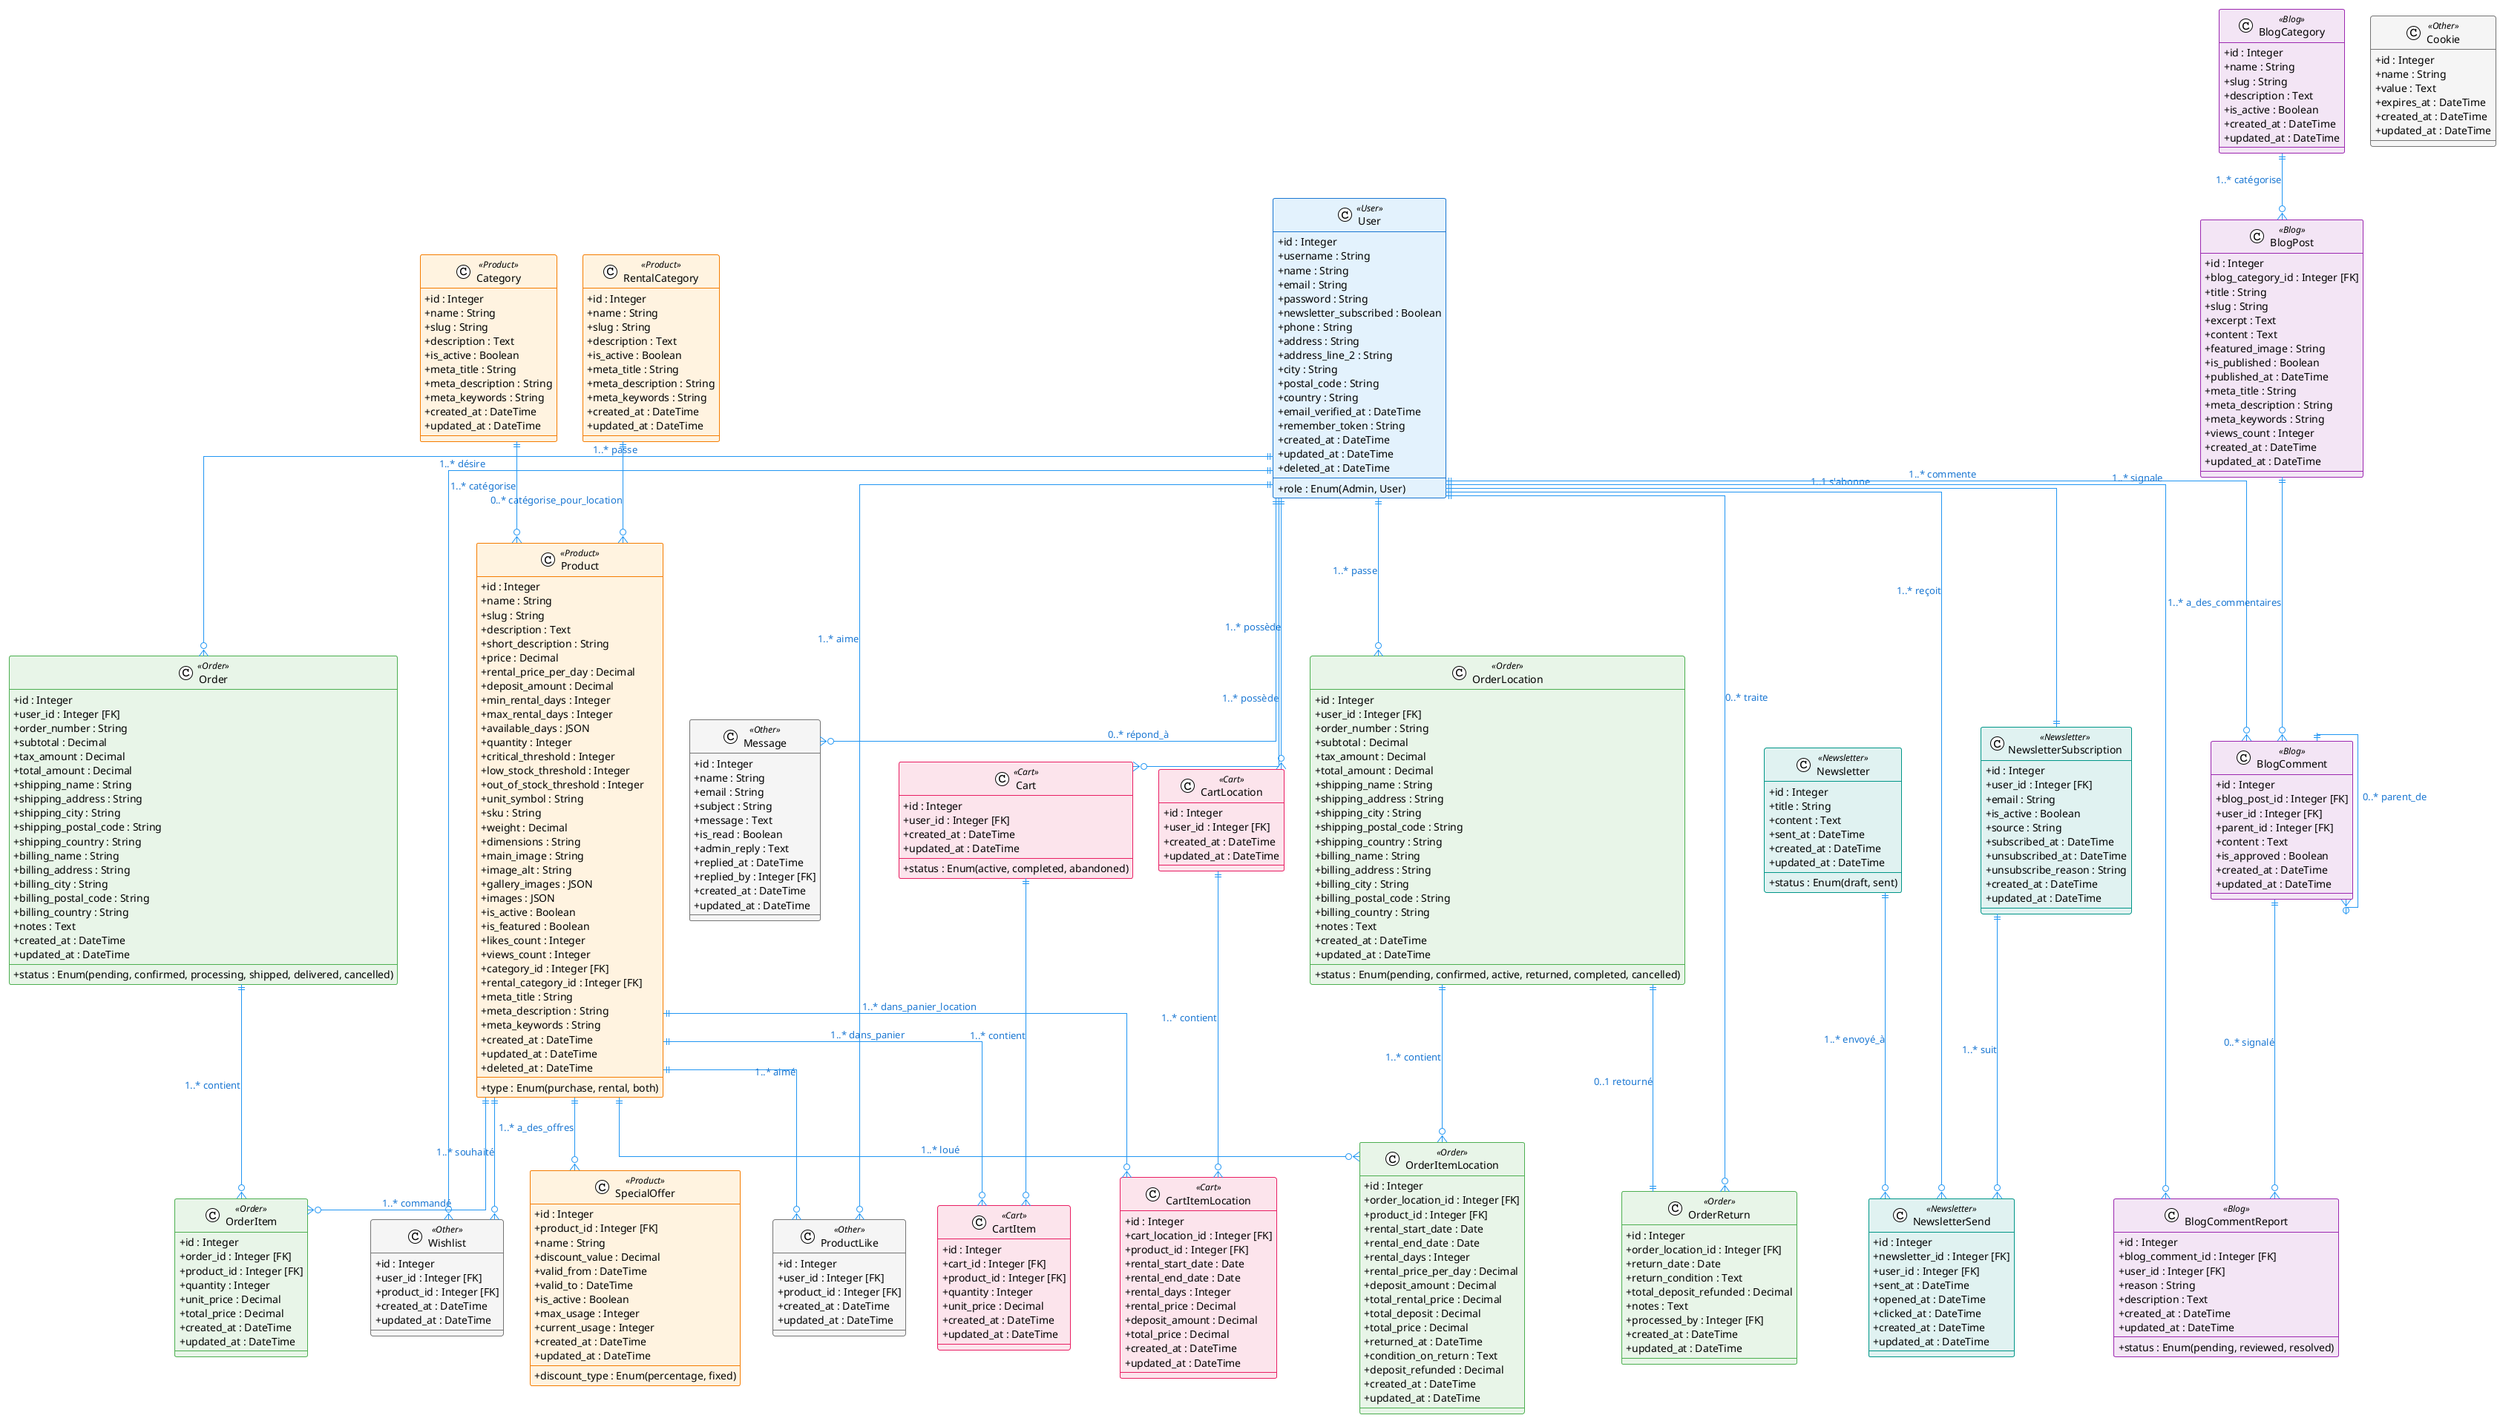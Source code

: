 @startuml FarmShop_ClassDiagram

!theme plain
skinparam linetype ortho
skinparam classAttributeIconSize 0

' Configuration des couleurs
skinparam class {
    BackgroundColor<<User>> #E3F2FD
    BorderColor<<User>> #1976D2
    BackgroundColor<<Product>> #FFF3E0
    BorderColor<<Product>> #F57C00
    BackgroundColor<<Order>> #E8F5E8
    BorderColor<<Order>> #4CAF50
    BackgroundColor<<Cart>> #FCE4EC
    BorderColor<<Cart>> #E91E63
    BackgroundColor<<Blog>> #F3E5F5
    BorderColor<<Blog>> #9C27B0
    BackgroundColor<<Newsletter>> #E0F2F1
    BorderColor<<Newsletter>> #009688
    BackgroundColor<<Other>> #F5F5F5
    BorderColor<<Other>> #757575
}

skinparam arrow {
    Color #2196F3
    FontColor #1976D2
}

' ============================
' UTILISATEURS & AUTHENTIFICATION
' ============================

class User <<User>> {
  + id : Integer
  + username : String
  + name : String  
  + email : String
  + password : String
  + role : Enum(Admin, User)
  + newsletter_subscribed : Boolean
  + phone : String
  + address : String
  + address_line_2 : String
  + city : String
  + postal_code : String
  + country : String
  + email_verified_at : DateTime
  + remember_token : String
  + created_at : DateTime
  + updated_at : DateTime
  + deleted_at : DateTime
}

' ============================
' CATALOGUE PRODUITS
' ============================

class Category <<Product>> {
  + id : Integer
  + name : String
  + slug : String
  + description : Text
  + is_active : Boolean
  + meta_title : String
  + meta_description : String
  + meta_keywords : String
  + created_at : DateTime
  + updated_at : DateTime
}

class RentalCategory <<Product>> {
  + id : Integer
  + name : String
  + slug : String
  + description : Text
  + is_active : Boolean
  + meta_title : String
  + meta_description : String
  + meta_keywords : String
  + created_at : DateTime
  + updated_at : DateTime
}

class Product <<Product>> {
  + id : Integer
  + name : String
  + slug : String
  + description : Text
  + short_description : String
  + price : Decimal
  + rental_price_per_day : Decimal
  + deposit_amount : Decimal
  + min_rental_days : Integer
  + max_rental_days : Integer
  + available_days : JSON
  + type : Enum(purchase, rental, both)
  + quantity : Integer
  + critical_threshold : Integer
  + low_stock_threshold : Integer
  + out_of_stock_threshold : Integer
  + unit_symbol : String
  + sku : String
  + weight : Decimal
  + dimensions : String
  + main_image : String
  + image_alt : String
  + gallery_images : JSON
  + images : JSON
  + is_active : Boolean
  + is_featured : Boolean
  + likes_count : Integer
  + views_count : Integer
  + category_id : Integer [FK]
  + rental_category_id : Integer [FK]
  + meta_title : String
  + meta_description : String
  + meta_keywords : String
  + created_at : DateTime
  + updated_at : DateTime
  + deleted_at : DateTime
}

class SpecialOffer <<Product>> {
  + id : Integer
  + product_id : Integer [FK]
  + name : String
  + discount_type : Enum(percentage, fixed)
  + discount_value : Decimal
  + valid_from : DateTime
  + valid_to : DateTime
  + is_active : Boolean
  + max_usage : Integer
  + current_usage : Integer
  + created_at : DateTime
  + updated_at : DateTime
}

' ============================
' INTERACTIONS UTILISATEUR-PRODUIT
' ============================

class Wishlist <<Other>> {
  + id : Integer
  + user_id : Integer [FK]
  + product_id : Integer [FK]
  + created_at : DateTime
  + updated_at : DateTime
}

class ProductLike <<Other>> {
  + id : Integer
  + user_id : Integer [FK]
  + product_id : Integer [FK]
  + created_at : DateTime
  + updated_at : DateTime
}

' ============================
' PANIER & COMMANDES
' ============================

class Cart <<Cart>> {
  + id : Integer
  + user_id : Integer [FK]
  + status : Enum(active, completed, abandoned)
  + created_at : DateTime
  + updated_at : DateTime
}

class CartItem <<Cart>> {
  + id : Integer
  + cart_id : Integer [FK]
  + product_id : Integer [FK]
  + quantity : Integer
  + unit_price : Decimal
  + created_at : DateTime
  + updated_at : DateTime
}

class CartLocation <<Cart>> {
  + id : Integer
  + user_id : Integer [FK]
  + created_at : DateTime
  + updated_at : DateTime
}

class CartItemLocation <<Cart>> {
  + id : Integer
  + cart_location_id : Integer [FK]
  + product_id : Integer [FK]
  + rental_start_date : Date
  + rental_end_date : Date
  + rental_days : Integer
  + rental_price : Decimal
  + deposit_amount : Decimal
  + total_price : Decimal
  + created_at : DateTime
  + updated_at : DateTime
}

class Order <<Order>> {
  + id : Integer
  + user_id : Integer [FK]
  + order_number : String
  + status : Enum(pending, confirmed, processing, shipped, delivered, cancelled)
  + subtotal : Decimal
  + tax_amount : Decimal
  + total_amount : Decimal
  + shipping_name : String
  + shipping_address : String
  + shipping_city : String
  + shipping_postal_code : String
  + shipping_country : String
  + billing_name : String
  + billing_address : String
  + billing_city : String
  + billing_postal_code : String
  + billing_country : String
  + notes : Text
  + created_at : DateTime
  + updated_at : DateTime
}

class OrderItem <<Order>> {
  + id : Integer
  + order_id : Integer [FK]
  + product_id : Integer [FK]
  + quantity : Integer
  + unit_price : Decimal
  + total_price : Decimal
  + created_at : DateTime
  + updated_at : DateTime
}

class OrderLocation <<Order>> {
  + id : Integer
  + user_id : Integer [FK]
  + order_number : String
  + status : Enum(pending, confirmed, active, returned, completed, cancelled)
  + subtotal : Decimal
  + tax_amount : Decimal
  + total_amount : Decimal
  + shipping_name : String
  + shipping_address : String
  + shipping_city : String
  + shipping_postal_code : String
  + shipping_country : String
  + billing_name : String
  + billing_address : String
  + billing_city : String
  + billing_postal_code : String
  + billing_country : String
  + notes : Text
  + created_at : DateTime
  + updated_at : DateTime
}

class OrderItemLocation <<Order>> {
  + id : Integer
  + order_location_id : Integer [FK]
  + product_id : Integer [FK]
  + rental_start_date : Date
  + rental_end_date : Date
  + rental_days : Integer
  + rental_price_per_day : Decimal
  + deposit_amount : Decimal
  + total_rental_price : Decimal
  + total_deposit : Decimal
  + total_price : Decimal
  + returned_at : DateTime
  + condition_on_return : Text
  + deposit_refunded : Decimal
  + created_at : DateTime
  + updated_at : DateTime
}

class OrderReturn <<Order>> {
  + id : Integer
  + order_location_id : Integer [FK]
  + return_date : Date
  + return_condition : Text
  + total_deposit_refunded : Decimal
  + notes : Text
  + processed_by : Integer [FK]
  + created_at : DateTime
  + updated_at : DateTime
}

' ============================
' NEWSLETTER & COMMUNICATIONS
' ============================

class Newsletter <<Newsletter>> {
  + id : Integer
  + title : String
  + content : Text
  + status : Enum(draft, sent)
  + sent_at : DateTime
  + created_at : DateTime
  + updated_at : DateTime
}

class NewsletterSubscription <<Newsletter>> {
  + id : Integer
  + user_id : Integer [FK]
  + email : String
  + is_active : Boolean
  + source : String
  + subscribed_at : DateTime
  + unsubscribed_at : DateTime
  + unsubscribe_reason : String
  + created_at : DateTime
  + updated_at : DateTime
}

class NewsletterSend <<Newsletter>> {
  + id : Integer
  + newsletter_id : Integer [FK]
  + user_id : Integer [FK]
  + sent_at : DateTime
  + opened_at : DateTime
  + clicked_at : DateTime
  + created_at : DateTime
  + updated_at : DateTime
}

class Message <<Other>> {
  + id : Integer
  + name : String
  + email : String
  + subject : String
  + message : Text
  + is_read : Boolean
  + admin_reply : Text
  + replied_at : DateTime
  + replied_by : Integer [FK]
  + created_at : DateTime
  + updated_at : DateTime
}

' ============================
' BLOG
' ============================

class BlogCategory <<Blog>> {
  + id : Integer
  + name : String
  + slug : String
  + description : Text
  + is_active : Boolean
  + created_at : DateTime
  + updated_at : DateTime
}

class BlogPost <<Blog>> {
  + id : Integer
  + blog_category_id : Integer [FK]
  + title : String
  + slug : String
  + excerpt : Text
  + content : Text
  + featured_image : String
  + is_published : Boolean
  + published_at : DateTime
  + meta_title : String
  + meta_description : String
  + meta_keywords : String
  + views_count : Integer
  + created_at : DateTime
  + updated_at : DateTime
}

class BlogComment <<Blog>> {
  + id : Integer
  + blog_post_id : Integer [FK]
  + user_id : Integer [FK]
  + parent_id : Integer [FK]
  + content : Text
  + is_approved : Boolean
  + created_at : DateTime
  + updated_at : DateTime
}

class BlogCommentReport <<Blog>> {
  + id : Integer
  + blog_comment_id : Integer [FK]
  + user_id : Integer [FK]
  + reason : String
  + description : Text
  + status : Enum(pending, reviewed, resolved)
  + created_at : DateTime
  + updated_at : DateTime
}

' ============================
' AUTRES
' ============================

class Cookie <<Other>> {
  + id : Integer
  + name : String
  + value : Text
  + expires_at : DateTime
  + created_at : DateTime
  + updated_at : DateTime
}

' ============================
' RELATIONS AVEC CARDINALITÉS EN FRANÇAIS
' =======================================

' Relations Utilisateur (1:n)
User ||--o{ Cart : "1..* possède"
User ||--o{ CartLocation : "1..* possède"
User ||--o{ Order : "1..* passe"
User ||--o{ OrderLocation : "1..* passe"
User ||--o{ Wishlist : "1..* désire"
User ||--o{ ProductLike : "1..* aime"
User ||--|| NewsletterSubscription : "1..1 s'abonne"
User ||--o{ NewsletterSend : "1..* reçoit"
User ||--o{ BlogComment : "1..* commente"
User ||--o{ BlogCommentReport : "1..* signale"
User ||--o{ Message : "0..* répond_à"
User ||--o{ OrderReturn : "0..* traite"

' Relations Produit
Category ||--o{ Product : "1..* catégorise"
RentalCategory ||--o{ Product : "0..* catégorise_pour_location"
Product ||--o{ Wishlist : "1..* souhaité"
Product ||--o{ ProductLike : "1..* aimé"
Product ||--o{ SpecialOffer : "1..* a_des_offres"
Product ||--o{ CartItem : "1..* dans_panier"
Product ||--o{ CartItemLocation : "1..* dans_panier_location"
Product ||--o{ OrderItem : "1..* commandé"
Product ||--o{ OrderItemLocation : "1..* loué"

' Relations Panier (1:n)
Cart ||--o{ CartItem : "1..* contient"
CartLocation ||--o{ CartItemLocation : "1..* contient"

' Relations Commande (1:n)
Order ||--o{ OrderItem : "1..* contient"
OrderLocation ||--o{ OrderItemLocation : "1..* contient"
OrderLocation ||--|| OrderReturn : "0..1 retourné"

' Relations Blog
BlogCategory ||--o{ BlogPost : "1..* catégorise"
BlogPost ||--o{ BlogComment : "1..* a_des_commentaires"
BlogComment ||--o{ BlogComment : "0..* parent_de"
BlogComment ||--o{ BlogCommentReport : "0..* signalé"

' Relations Newsletter (1:n)
Newsletter ||--o{ NewsletterSend : "1..* envoyé_à"
NewsletterSubscription ||--o{ NewsletterSend : "1..* suit"

@enduml
